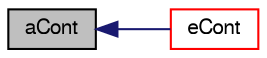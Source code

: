 digraph "aCont"
{
  bgcolor="transparent";
  edge [fontname="FreeSans",fontsize="10",labelfontname="FreeSans",labelfontsize="10"];
  node [fontname="FreeSans",fontsize="10",shape=record];
  rankdir="LR";
  Node620 [label="aCont",height=0.2,width=0.4,color="black", fillcolor="grey75", style="filled", fontcolor="black"];
  Node620 -> Node621 [dir="back",color="midnightblue",fontsize="10",style="solid",fontname="FreeSans"];
  Node621 [label="eCont",height=0.2,width=0.4,color="red",URL="$a30066.html#ab58c27229f7c40e4e0feb83ae587d288",tooltip="Emission coefficient for continuous phase. "];
}
